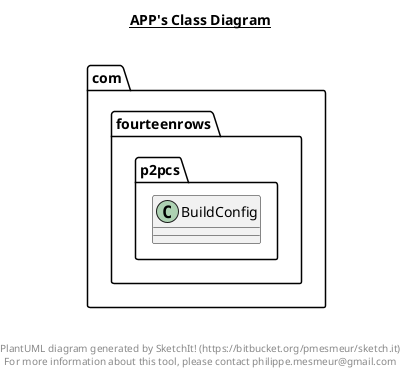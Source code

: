 @startuml

title __APP's Class Diagram__\n

  package com.fourteenrows.p2pcs {
    class BuildConfig {
    }
  }
  



right footer


PlantUML diagram generated by SketchIt! (https://bitbucket.org/pmesmeur/sketch.it)
For more information about this tool, please contact philippe.mesmeur@gmail.com
endfooter

@enduml
